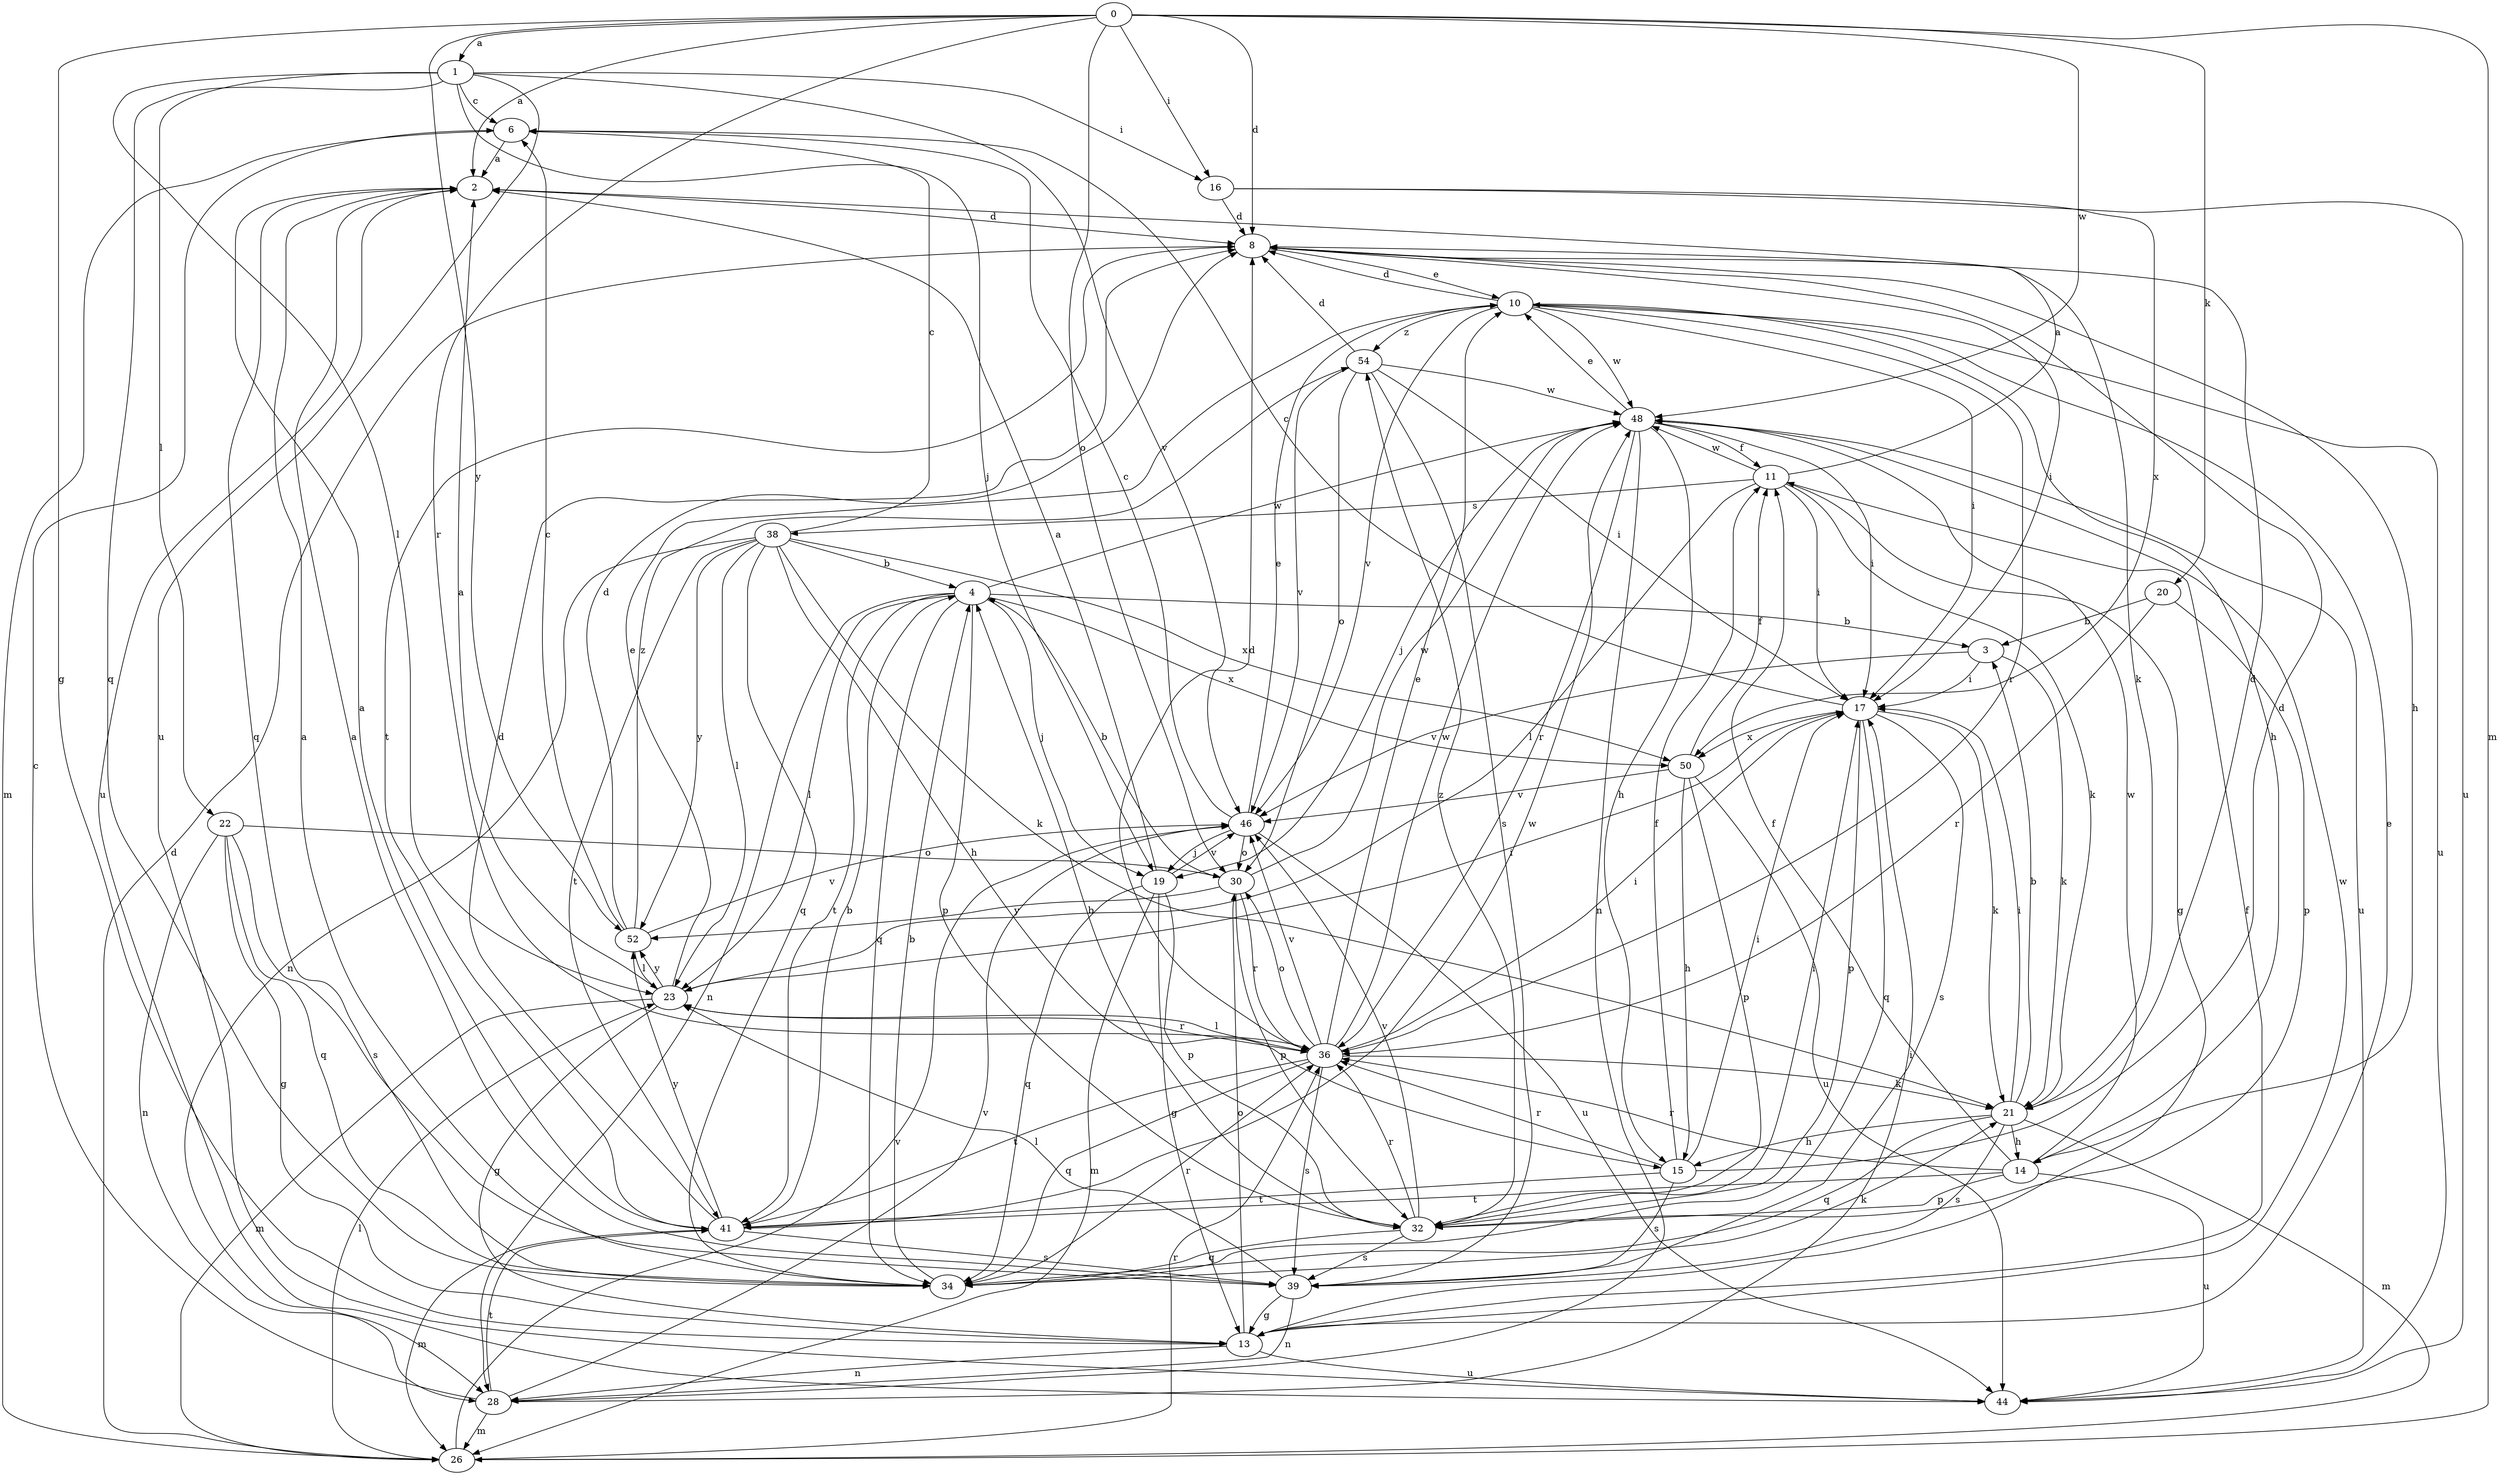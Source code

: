 strict digraph  {
0;
1;
2;
3;
4;
6;
8;
10;
11;
13;
14;
15;
16;
17;
19;
20;
21;
22;
23;
26;
28;
30;
32;
34;
36;
38;
39;
41;
44;
46;
48;
50;
52;
54;
0 -> 1  [label=a];
0 -> 2  [label=a];
0 -> 8  [label=d];
0 -> 13  [label=g];
0 -> 16  [label=i];
0 -> 20  [label=k];
0 -> 26  [label=m];
0 -> 30  [label=o];
0 -> 36  [label=r];
0 -> 48  [label=w];
0 -> 52  [label=y];
1 -> 6  [label=c];
1 -> 16  [label=i];
1 -> 19  [label=j];
1 -> 22  [label=l];
1 -> 23  [label=l];
1 -> 34  [label=q];
1 -> 44  [label=u];
1 -> 46  [label=v];
2 -> 8  [label=d];
2 -> 34  [label=q];
2 -> 44  [label=u];
3 -> 17  [label=i];
3 -> 21  [label=k];
3 -> 46  [label=v];
4 -> 3  [label=b];
4 -> 19  [label=j];
4 -> 23  [label=l];
4 -> 28  [label=n];
4 -> 32  [label=p];
4 -> 34  [label=q];
4 -> 41  [label=t];
4 -> 48  [label=w];
4 -> 50  [label=x];
6 -> 2  [label=a];
6 -> 26  [label=m];
8 -> 10  [label=e];
8 -> 14  [label=h];
8 -> 17  [label=i];
8 -> 21  [label=k];
8 -> 41  [label=t];
10 -> 8  [label=d];
10 -> 14  [label=h];
10 -> 17  [label=i];
10 -> 36  [label=r];
10 -> 44  [label=u];
10 -> 46  [label=v];
10 -> 48  [label=w];
10 -> 54  [label=z];
11 -> 2  [label=a];
11 -> 13  [label=g];
11 -> 17  [label=i];
11 -> 21  [label=k];
11 -> 23  [label=l];
11 -> 38  [label=s];
11 -> 48  [label=w];
13 -> 10  [label=e];
13 -> 11  [label=f];
13 -> 28  [label=n];
13 -> 30  [label=o];
13 -> 44  [label=u];
13 -> 48  [label=w];
14 -> 11  [label=f];
14 -> 32  [label=p];
14 -> 36  [label=r];
14 -> 41  [label=t];
14 -> 44  [label=u];
14 -> 48  [label=w];
15 -> 8  [label=d];
15 -> 11  [label=f];
15 -> 17  [label=i];
15 -> 36  [label=r];
15 -> 39  [label=s];
15 -> 41  [label=t];
16 -> 8  [label=d];
16 -> 44  [label=u];
16 -> 50  [label=x];
17 -> 6  [label=c];
17 -> 21  [label=k];
17 -> 32  [label=p];
17 -> 34  [label=q];
17 -> 39  [label=s];
17 -> 50  [label=x];
19 -> 2  [label=a];
19 -> 13  [label=g];
19 -> 26  [label=m];
19 -> 32  [label=p];
19 -> 34  [label=q];
19 -> 46  [label=v];
20 -> 3  [label=b];
20 -> 32  [label=p];
20 -> 36  [label=r];
21 -> 3  [label=b];
21 -> 8  [label=d];
21 -> 14  [label=h];
21 -> 15  [label=h];
21 -> 17  [label=i];
21 -> 26  [label=m];
21 -> 34  [label=q];
21 -> 39  [label=s];
22 -> 13  [label=g];
22 -> 28  [label=n];
22 -> 30  [label=o];
22 -> 34  [label=q];
22 -> 39  [label=s];
23 -> 2  [label=a];
23 -> 10  [label=e];
23 -> 13  [label=g];
23 -> 17  [label=i];
23 -> 26  [label=m];
23 -> 36  [label=r];
23 -> 52  [label=y];
26 -> 8  [label=d];
26 -> 23  [label=l];
26 -> 36  [label=r];
26 -> 46  [label=v];
28 -> 6  [label=c];
28 -> 17  [label=i];
28 -> 26  [label=m];
28 -> 41  [label=t];
28 -> 46  [label=v];
30 -> 4  [label=b];
30 -> 32  [label=p];
30 -> 36  [label=r];
30 -> 48  [label=w];
30 -> 52  [label=y];
32 -> 4  [label=b];
32 -> 17  [label=i];
32 -> 34  [label=q];
32 -> 36  [label=r];
32 -> 39  [label=s];
32 -> 46  [label=v];
32 -> 54  [label=z];
34 -> 2  [label=a];
34 -> 4  [label=b];
34 -> 21  [label=k];
34 -> 36  [label=r];
36 -> 8  [label=d];
36 -> 10  [label=e];
36 -> 17  [label=i];
36 -> 21  [label=k];
36 -> 23  [label=l];
36 -> 30  [label=o];
36 -> 34  [label=q];
36 -> 39  [label=s];
36 -> 41  [label=t];
36 -> 46  [label=v];
36 -> 48  [label=w];
38 -> 4  [label=b];
38 -> 6  [label=c];
38 -> 15  [label=h];
38 -> 21  [label=k];
38 -> 23  [label=l];
38 -> 28  [label=n];
38 -> 34  [label=q];
38 -> 41  [label=t];
38 -> 50  [label=x];
38 -> 52  [label=y];
39 -> 2  [label=a];
39 -> 13  [label=g];
39 -> 23  [label=l];
39 -> 28  [label=n];
41 -> 2  [label=a];
41 -> 4  [label=b];
41 -> 8  [label=d];
41 -> 26  [label=m];
41 -> 39  [label=s];
41 -> 48  [label=w];
41 -> 52  [label=y];
46 -> 6  [label=c];
46 -> 10  [label=e];
46 -> 19  [label=j];
46 -> 30  [label=o];
46 -> 44  [label=u];
48 -> 10  [label=e];
48 -> 11  [label=f];
48 -> 15  [label=h];
48 -> 17  [label=i];
48 -> 19  [label=j];
48 -> 28  [label=n];
48 -> 36  [label=r];
48 -> 44  [label=u];
50 -> 11  [label=f];
50 -> 15  [label=h];
50 -> 32  [label=p];
50 -> 44  [label=u];
50 -> 46  [label=v];
52 -> 6  [label=c];
52 -> 8  [label=d];
52 -> 23  [label=l];
52 -> 46  [label=v];
52 -> 54  [label=z];
54 -> 8  [label=d];
54 -> 17  [label=i];
54 -> 30  [label=o];
54 -> 39  [label=s];
54 -> 46  [label=v];
54 -> 48  [label=w];
}
